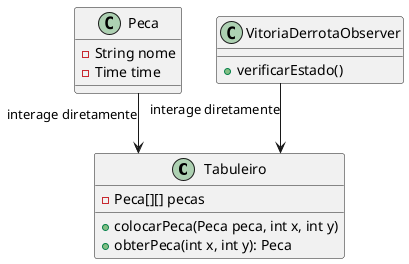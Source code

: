 @startuml
skinparam linetype ortho

class Tabuleiro {
    - Peca[][] pecas
    + colocarPeca(Peca peca, int x, int y)
    + obterPeca(int x, int y): Peca
}

class Peca {
    - String nome
    - Time time
}

class VitoriaDerrotaObserver {
    + verificarEstado()
}

Peca --> Tabuleiro : interage diretamente
VitoriaDerrotaObserver --> Tabuleiro : interage diretamente
@enduml